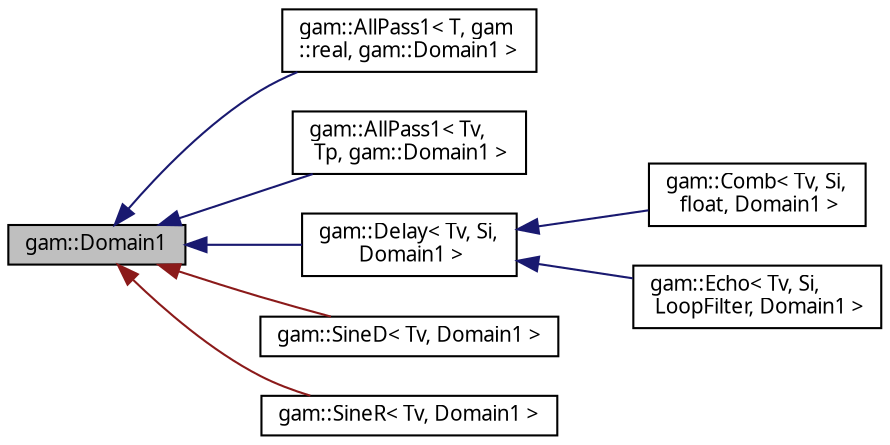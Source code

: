 digraph "gam::Domain1"
{
 // LATEX_PDF_SIZE
  bgcolor="transparent";
  edge [fontname="FreeSans.ttf",fontsize="10",labelfontname="FreeSans.ttf",labelfontsize="10"];
  node [fontname="FreeSans.ttf",fontsize="10",shape=record];
  rankdir="LR";
  Node1 [label="gam::Domain1",height=0.2,width=0.4,color="black", fillcolor="grey75", style="filled", fontcolor="black",tooltip="Domain with normalized sampling frequency and interval."];
  Node1 -> Node2 [dir="back",color="midnightblue",fontsize="10",style="solid",fontname="FreeSans.ttf"];
  Node2 [label="gam::AllPass1\< T, gam\l::real, gam::Domain1 \>",height=0.2,width=0.4,color="black",URL="$classgam_1_1_all_pass1.html",tooltip=" "];
  Node1 -> Node3 [dir="back",color="midnightblue",fontsize="10",style="solid",fontname="FreeSans.ttf"];
  Node3 [label="gam::AllPass1\< Tv,\l Tp, gam::Domain1 \>",height=0.2,width=0.4,color="black",URL="$classgam_1_1_all_pass1.html",tooltip=" "];
  Node1 -> Node4 [dir="back",color="midnightblue",fontsize="10",style="solid",fontname="FreeSans.ttf"];
  Node4 [label="gam::Delay\< Tv, Si,\l Domain1 \>",height=0.2,width=0.4,color="black",URL="$classgam_1_1_delay.html",tooltip=" "];
  Node4 -> Node5 [dir="back",color="midnightblue",fontsize="10",style="solid",fontname="FreeSans.ttf"];
  Node5 [label="gam::Comb\< Tv, Si,\l float, Domain1 \>",height=0.2,width=0.4,color="black",URL="$classgam_1_1_comb.html",tooltip=" "];
  Node4 -> Node6 [dir="back",color="midnightblue",fontsize="10",style="solid",fontname="FreeSans.ttf"];
  Node6 [label="gam::Echo\< Tv, Si,\l LoopFilter, Domain1 \>",height=0.2,width=0.4,color="black",URL="$classgam_1_1_echo.html",tooltip=" "];
  Node1 -> Node7 [dir="back",color="firebrick4",fontsize="10",style="solid",fontname="FreeSans.ttf"];
  Node7 [label="gam::SineD\< Tv, Domain1 \>",height=0.2,width=0.4,color="black",URL="$classgam_1_1_sine_d.html",tooltip=" "];
  Node1 -> Node8 [dir="back",color="firebrick4",fontsize="10",style="solid",fontname="FreeSans.ttf"];
  Node8 [label="gam::SineR\< Tv, Domain1 \>",height=0.2,width=0.4,color="black",URL="$classgam_1_1_sine_r.html",tooltip=" "];
}

